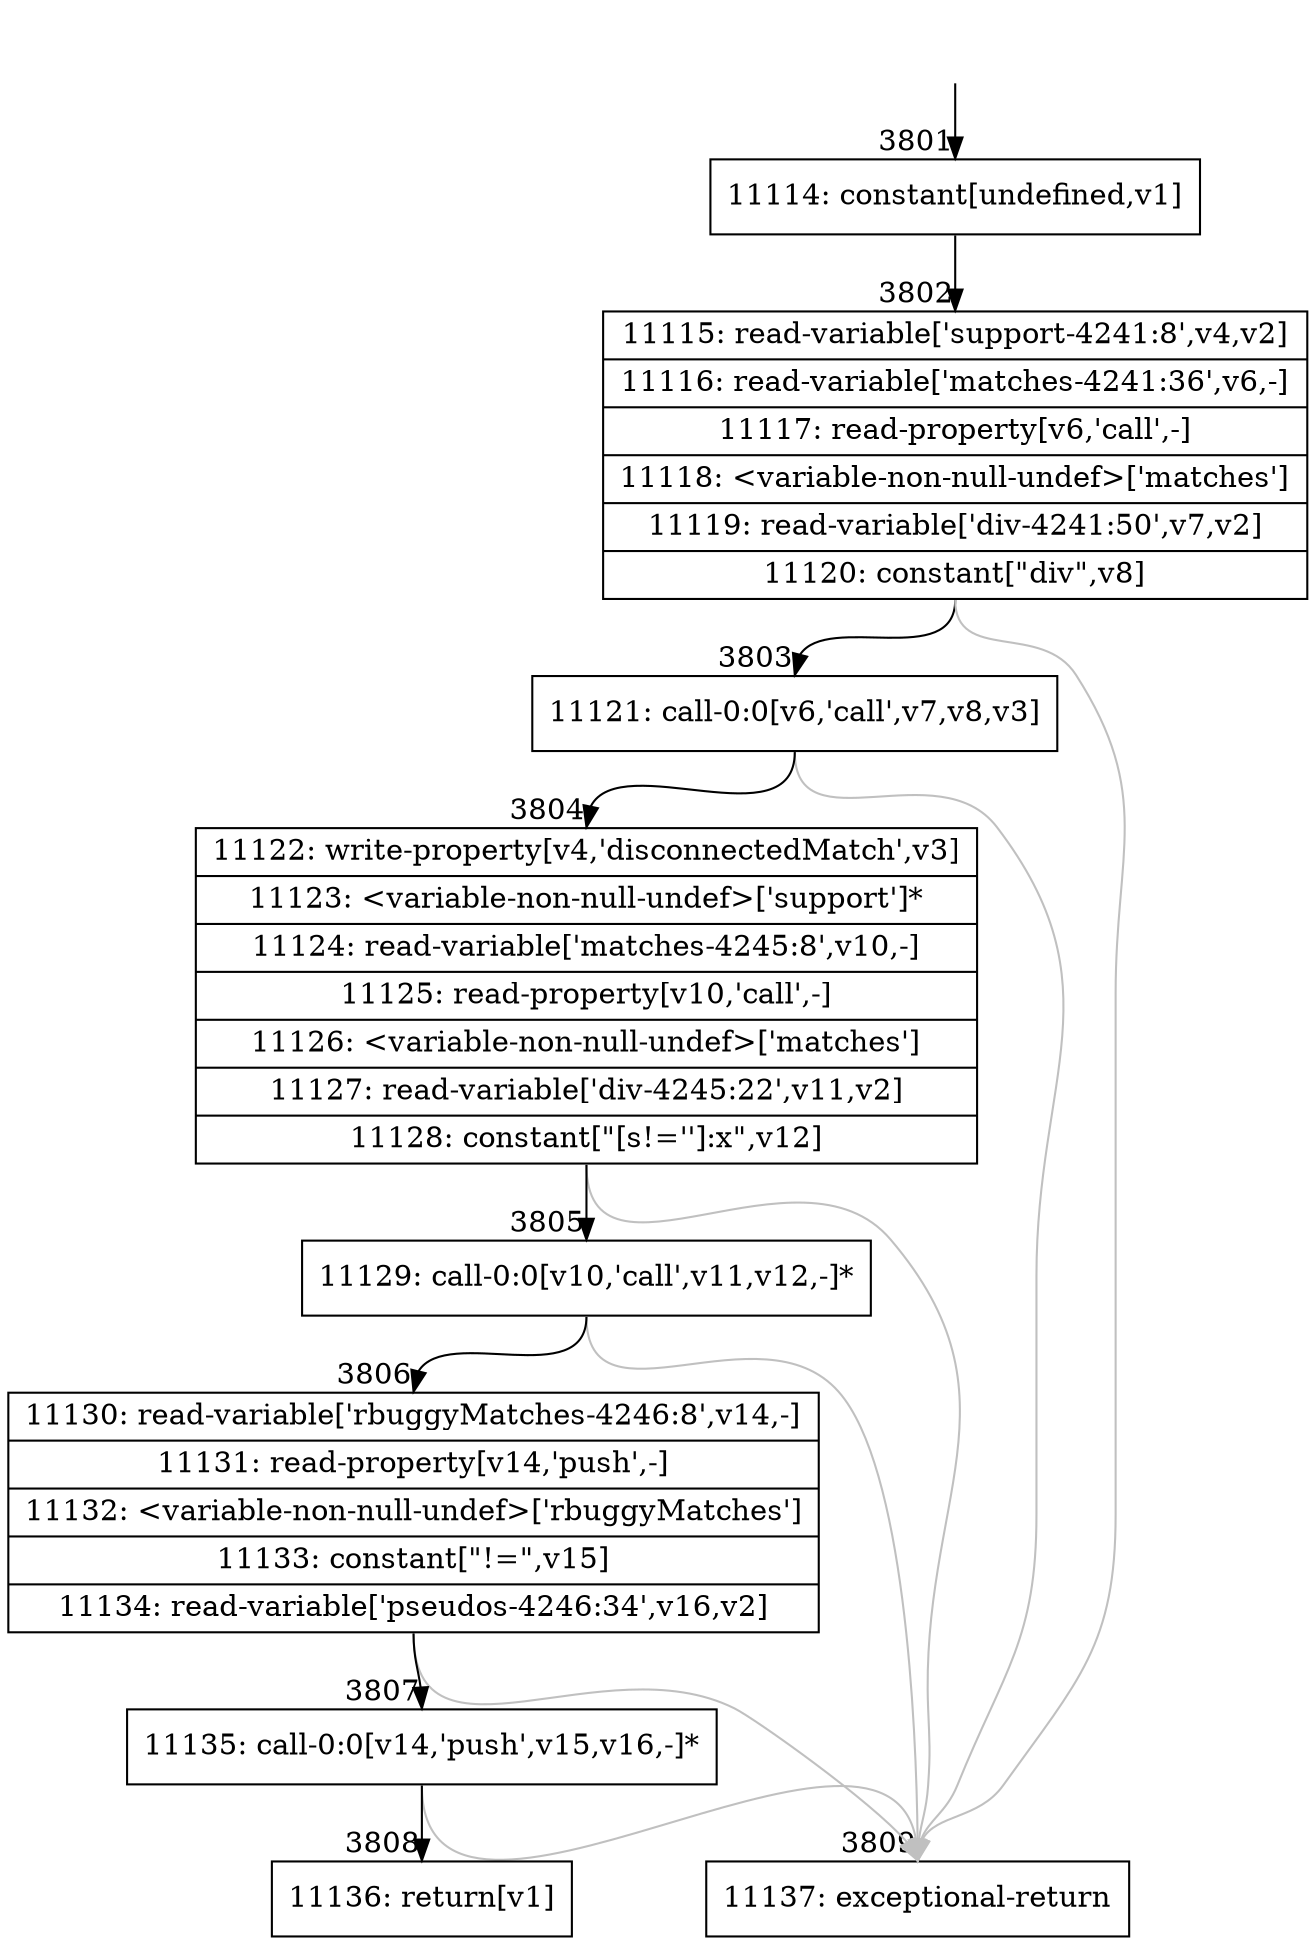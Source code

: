digraph {
rankdir="TD"
BB_entry253[shape=none,label=""];
BB_entry253 -> BB3801 [tailport=s, headport=n, headlabel="    3801"]
BB3801 [shape=record label="{11114: constant[undefined,v1]}" ] 
BB3801 -> BB3802 [tailport=s, headport=n, headlabel="      3802"]
BB3802 [shape=record label="{11115: read-variable['support-4241:8',v4,v2]|11116: read-variable['matches-4241:36',v6,-]|11117: read-property[v6,'call',-]|11118: \<variable-non-null-undef\>['matches']|11119: read-variable['div-4241:50',v7,v2]|11120: constant[\"div\",v8]}" ] 
BB3802 -> BB3803 [tailport=s, headport=n, headlabel="      3803"]
BB3802 -> BB3809 [tailport=s, headport=n, color=gray, headlabel="      3809"]
BB3803 [shape=record label="{11121: call-0:0[v6,'call',v7,v8,v3]}" ] 
BB3803 -> BB3804 [tailport=s, headport=n, headlabel="      3804"]
BB3803 -> BB3809 [tailport=s, headport=n, color=gray]
BB3804 [shape=record label="{11122: write-property[v4,'disconnectedMatch',v3]|11123: \<variable-non-null-undef\>['support']*|11124: read-variable['matches-4245:8',v10,-]|11125: read-property[v10,'call',-]|11126: \<variable-non-null-undef\>['matches']|11127: read-variable['div-4245:22',v11,v2]|11128: constant[\"[s!='']:x\",v12]}" ] 
BB3804 -> BB3805 [tailport=s, headport=n, headlabel="      3805"]
BB3804 -> BB3809 [tailport=s, headport=n, color=gray]
BB3805 [shape=record label="{11129: call-0:0[v10,'call',v11,v12,-]*}" ] 
BB3805 -> BB3806 [tailport=s, headport=n, headlabel="      3806"]
BB3805 -> BB3809 [tailport=s, headport=n, color=gray]
BB3806 [shape=record label="{11130: read-variable['rbuggyMatches-4246:8',v14,-]|11131: read-property[v14,'push',-]|11132: \<variable-non-null-undef\>['rbuggyMatches']|11133: constant[\"!=\",v15]|11134: read-variable['pseudos-4246:34',v16,v2]}" ] 
BB3806 -> BB3807 [tailport=s, headport=n, headlabel="      3807"]
BB3806 -> BB3809 [tailport=s, headport=n, color=gray]
BB3807 [shape=record label="{11135: call-0:0[v14,'push',v15,v16,-]*}" ] 
BB3807 -> BB3808 [tailport=s, headport=n, headlabel="      3808"]
BB3807 -> BB3809 [tailport=s, headport=n, color=gray]
BB3808 [shape=record label="{11136: return[v1]}" ] 
BB3809 [shape=record label="{11137: exceptional-return}" ] 
}
